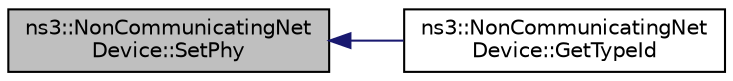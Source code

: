 digraph "ns3::NonCommunicatingNetDevice::SetPhy"
{
  edge [fontname="Helvetica",fontsize="10",labelfontname="Helvetica",labelfontsize="10"];
  node [fontname="Helvetica",fontsize="10",shape=record];
  rankdir="LR";
  Node1 [label="ns3::NonCommunicatingNet\lDevice::SetPhy",height=0.2,width=0.4,color="black", fillcolor="grey75", style="filled", fontcolor="black"];
  Node1 -> Node2 [dir="back",color="midnightblue",fontsize="10",style="solid"];
  Node2 [label="ns3::NonCommunicatingNet\lDevice::GetTypeId",height=0.2,width=0.4,color="black", fillcolor="white", style="filled",URL="$d5/ded/classns3_1_1NonCommunicatingNetDevice.html#af468a4a4203f354734c8520fd501bfea",tooltip="Get the type ID. "];
}
